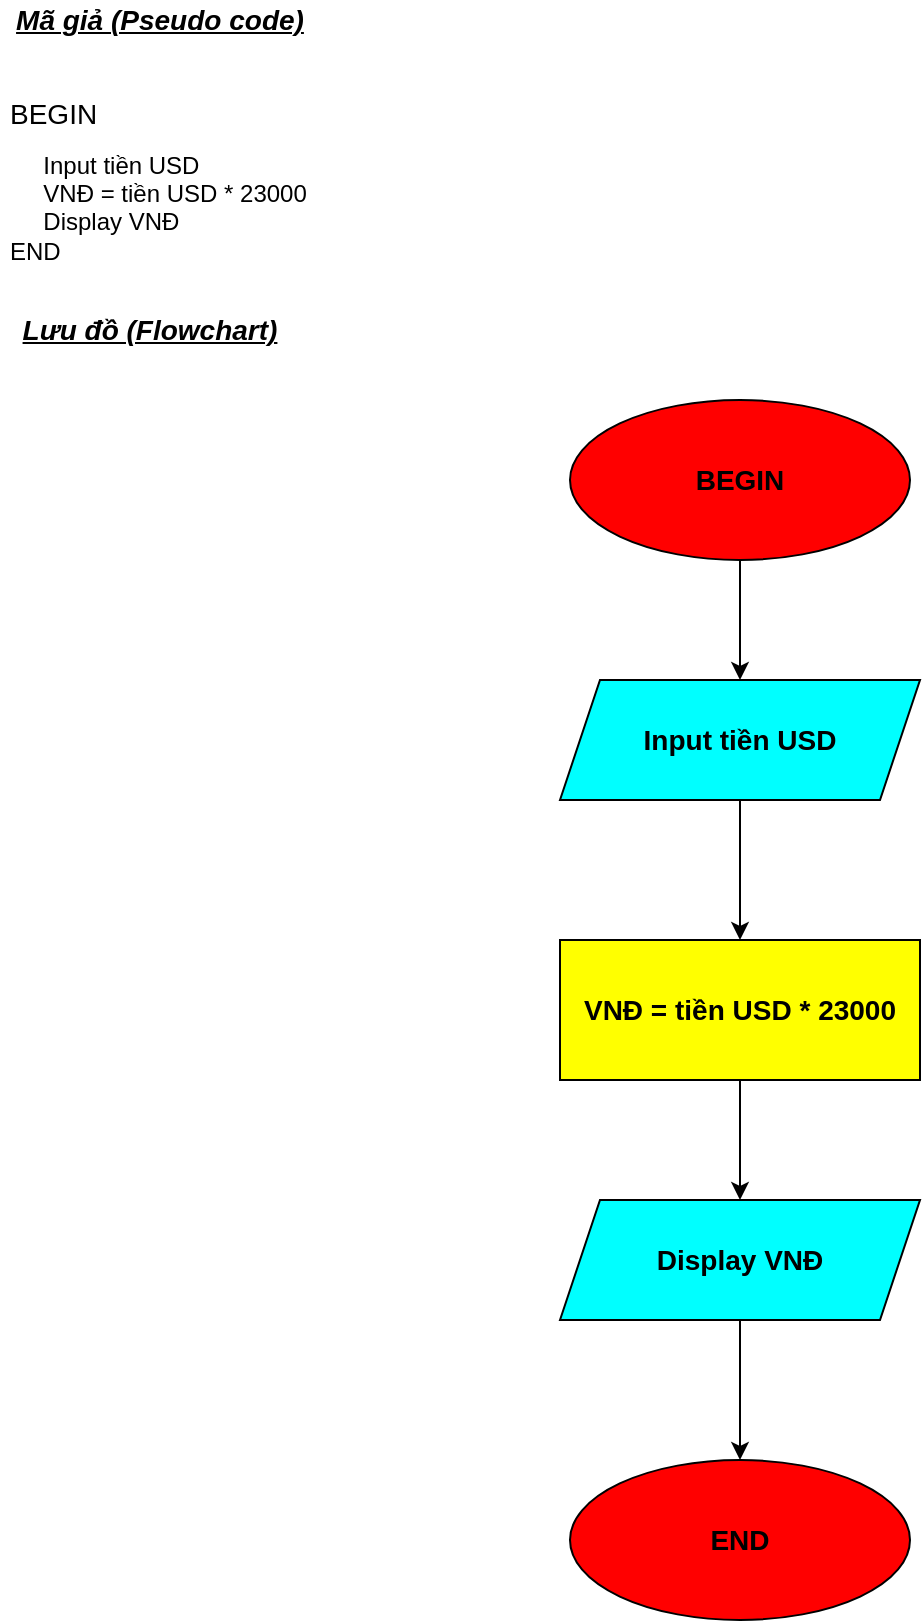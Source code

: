 <mxfile version="14.2.7" type="google"><diagram id="C5RBs43oDa-KdzZeNtuy" name="Page-1"><mxGraphModel dx="1102" dy="582" grid="1" gridSize="10" guides="1" tooltips="1" connect="1" arrows="1" fold="1" page="1" pageScale="1" pageWidth="827" pageHeight="1169" math="0" shadow="0"><root><mxCell id="WIyWlLk6GJQsqaUBKTNV-0"/><mxCell id="WIyWlLk6GJQsqaUBKTNV-1" parent="WIyWlLk6GJQsqaUBKTNV-0"/><mxCell id="X2UIH0wfbX_z0-IU9V4i-0" value="&lt;h1 style=&quot;font-size: 14px&quot;&gt;&lt;span style=&quot;font-weight: 400&quot;&gt;BEGIN&lt;/span&gt;&lt;/h1&gt;&lt;div&gt;&lt;span style=&quot;font-weight: 400&quot;&gt;&amp;nbsp; &amp;nbsp; &amp;nbsp;Input tiền USD&lt;/span&gt;&lt;/div&gt;&lt;div&gt;&lt;span style=&quot;font-weight: 400&quot;&gt;&amp;nbsp; &amp;nbsp; &amp;nbsp;VNĐ = tiền USD * 23000&lt;/span&gt;&lt;/div&gt;&lt;div&gt;&lt;span style=&quot;font-weight: 400&quot;&gt;&amp;nbsp; &amp;nbsp; &amp;nbsp;Display VNĐ&lt;/span&gt;&lt;/div&gt;&lt;div&gt;&lt;span style=&quot;font-weight: 400&quot;&gt;END&lt;/span&gt;&lt;/div&gt;" style="text;html=1;strokeColor=none;fillColor=none;spacing=5;spacingTop=-20;whiteSpace=wrap;overflow=hidden;rounded=0;" vertex="1" parent="WIyWlLk6GJQsqaUBKTNV-1"><mxGeometry x="40" y="70" width="190" height="120" as="geometry"/></mxCell><mxCell id="X2UIH0wfbX_z0-IU9V4i-2" value="&lt;b&gt;&lt;i&gt;&lt;u&gt;&lt;font style=&quot;font-size: 14px&quot;&gt;Mã giả (Pseudo code)&lt;/font&gt;&lt;/u&gt;&lt;/i&gt;&lt;/b&gt;" style="text;html=1;strokeColor=none;fillColor=none;align=center;verticalAlign=middle;whiteSpace=wrap;rounded=0;" vertex="1" parent="WIyWlLk6GJQsqaUBKTNV-1"><mxGeometry x="40" y="20" width="160" height="20" as="geometry"/></mxCell><mxCell id="X2UIH0wfbX_z0-IU9V4i-3" value="&lt;b&gt;&lt;i&gt;&lt;u&gt;&lt;font style=&quot;font-size: 14px&quot;&gt;Lưu đồ (Flowchart)&lt;/font&gt;&lt;/u&gt;&lt;/i&gt;&lt;/b&gt;" style="text;html=1;strokeColor=none;fillColor=none;align=center;verticalAlign=middle;whiteSpace=wrap;rounded=0;" vertex="1" parent="WIyWlLk6GJQsqaUBKTNV-1"><mxGeometry x="40" y="170" width="150" height="30" as="geometry"/></mxCell><mxCell id="X2UIH0wfbX_z0-IU9V4i-4" value="&lt;b&gt;&lt;font style=&quot;font-size: 14px&quot;&gt;BEGIN&lt;/font&gt;&lt;/b&gt;" style="ellipse;whiteSpace=wrap;html=1;fillColor=#FF0000;" vertex="1" parent="WIyWlLk6GJQsqaUBKTNV-1"><mxGeometry x="325" y="220" width="170" height="80" as="geometry"/></mxCell><mxCell id="X2UIH0wfbX_z0-IU9V4i-10" style="edgeStyle=orthogonalEdgeStyle;rounded=0;orthogonalLoop=1;jettySize=auto;html=1;exitX=0.5;exitY=1;exitDx=0;exitDy=0;entryX=0.5;entryY=0;entryDx=0;entryDy=0;" edge="1" parent="WIyWlLk6GJQsqaUBKTNV-1" source="X2UIH0wfbX_z0-IU9V4i-5" target="X2UIH0wfbX_z0-IU9V4i-6"><mxGeometry relative="1" as="geometry"/></mxCell><mxCell id="X2UIH0wfbX_z0-IU9V4i-5" value="&lt;font style=&quot;font-size: 14px&quot;&gt;&lt;b&gt;Input tiền USD&lt;/b&gt;&lt;/font&gt;" style="shape=parallelogram;perimeter=parallelogramPerimeter;whiteSpace=wrap;html=1;fixedSize=1;fillColor=#00FFFF;" vertex="1" parent="WIyWlLk6GJQsqaUBKTNV-1"><mxGeometry x="320" y="360" width="180" height="60" as="geometry"/></mxCell><mxCell id="X2UIH0wfbX_z0-IU9V4i-11" style="edgeStyle=orthogonalEdgeStyle;rounded=0;orthogonalLoop=1;jettySize=auto;html=1;exitX=0.5;exitY=1;exitDx=0;exitDy=0;entryX=0.5;entryY=0;entryDx=0;entryDy=0;" edge="1" parent="WIyWlLk6GJQsqaUBKTNV-1" source="X2UIH0wfbX_z0-IU9V4i-6" target="X2UIH0wfbX_z0-IU9V4i-7"><mxGeometry relative="1" as="geometry"/></mxCell><mxCell id="X2UIH0wfbX_z0-IU9V4i-6" value="&lt;font style=&quot;font-size: 14px&quot;&gt;&lt;b&gt;VNĐ = tiền USD * 23000&lt;/b&gt;&lt;/font&gt;" style="rounded=0;whiteSpace=wrap;html=1;fillColor=#FFFF00;" vertex="1" parent="WIyWlLk6GJQsqaUBKTNV-1"><mxGeometry x="320" y="490" width="180" height="70" as="geometry"/></mxCell><mxCell id="X2UIH0wfbX_z0-IU9V4i-12" style="edgeStyle=orthogonalEdgeStyle;rounded=0;orthogonalLoop=1;jettySize=auto;html=1;exitX=0.5;exitY=1;exitDx=0;exitDy=0;entryX=0.5;entryY=0;entryDx=0;entryDy=0;" edge="1" parent="WIyWlLk6GJQsqaUBKTNV-1" source="X2UIH0wfbX_z0-IU9V4i-7" target="X2UIH0wfbX_z0-IU9V4i-8"><mxGeometry relative="1" as="geometry"/></mxCell><mxCell id="X2UIH0wfbX_z0-IU9V4i-7" value="&lt;font style=&quot;font-size: 14px&quot;&gt;&lt;b&gt;Display VNĐ&lt;/b&gt;&lt;/font&gt;" style="shape=parallelogram;perimeter=parallelogramPerimeter;whiteSpace=wrap;html=1;fixedSize=1;fillColor=#00FFFF;" vertex="1" parent="WIyWlLk6GJQsqaUBKTNV-1"><mxGeometry x="320" y="620" width="180" height="60" as="geometry"/></mxCell><mxCell id="X2UIH0wfbX_z0-IU9V4i-8" value="&lt;font style=&quot;font-size: 14px&quot;&gt;&lt;b&gt;END&lt;/b&gt;&lt;/font&gt;" style="ellipse;whiteSpace=wrap;html=1;fillColor=#FF0000;" vertex="1" parent="WIyWlLk6GJQsqaUBKTNV-1"><mxGeometry x="325" y="750" width="170" height="80" as="geometry"/></mxCell><mxCell id="X2UIH0wfbX_z0-IU9V4i-9" value="" style="endArrow=classic;html=1;exitX=0.5;exitY=1;exitDx=0;exitDy=0;entryX=0.5;entryY=0;entryDx=0;entryDy=0;" edge="1" parent="WIyWlLk6GJQsqaUBKTNV-1" source="X2UIH0wfbX_z0-IU9V4i-4" target="X2UIH0wfbX_z0-IU9V4i-5"><mxGeometry width="50" height="50" relative="1" as="geometry"><mxPoint x="400" y="320" as="sourcePoint"/><mxPoint x="470" y="630" as="targetPoint"/></mxGeometry></mxCell></root></mxGraphModel></diagram></mxfile>